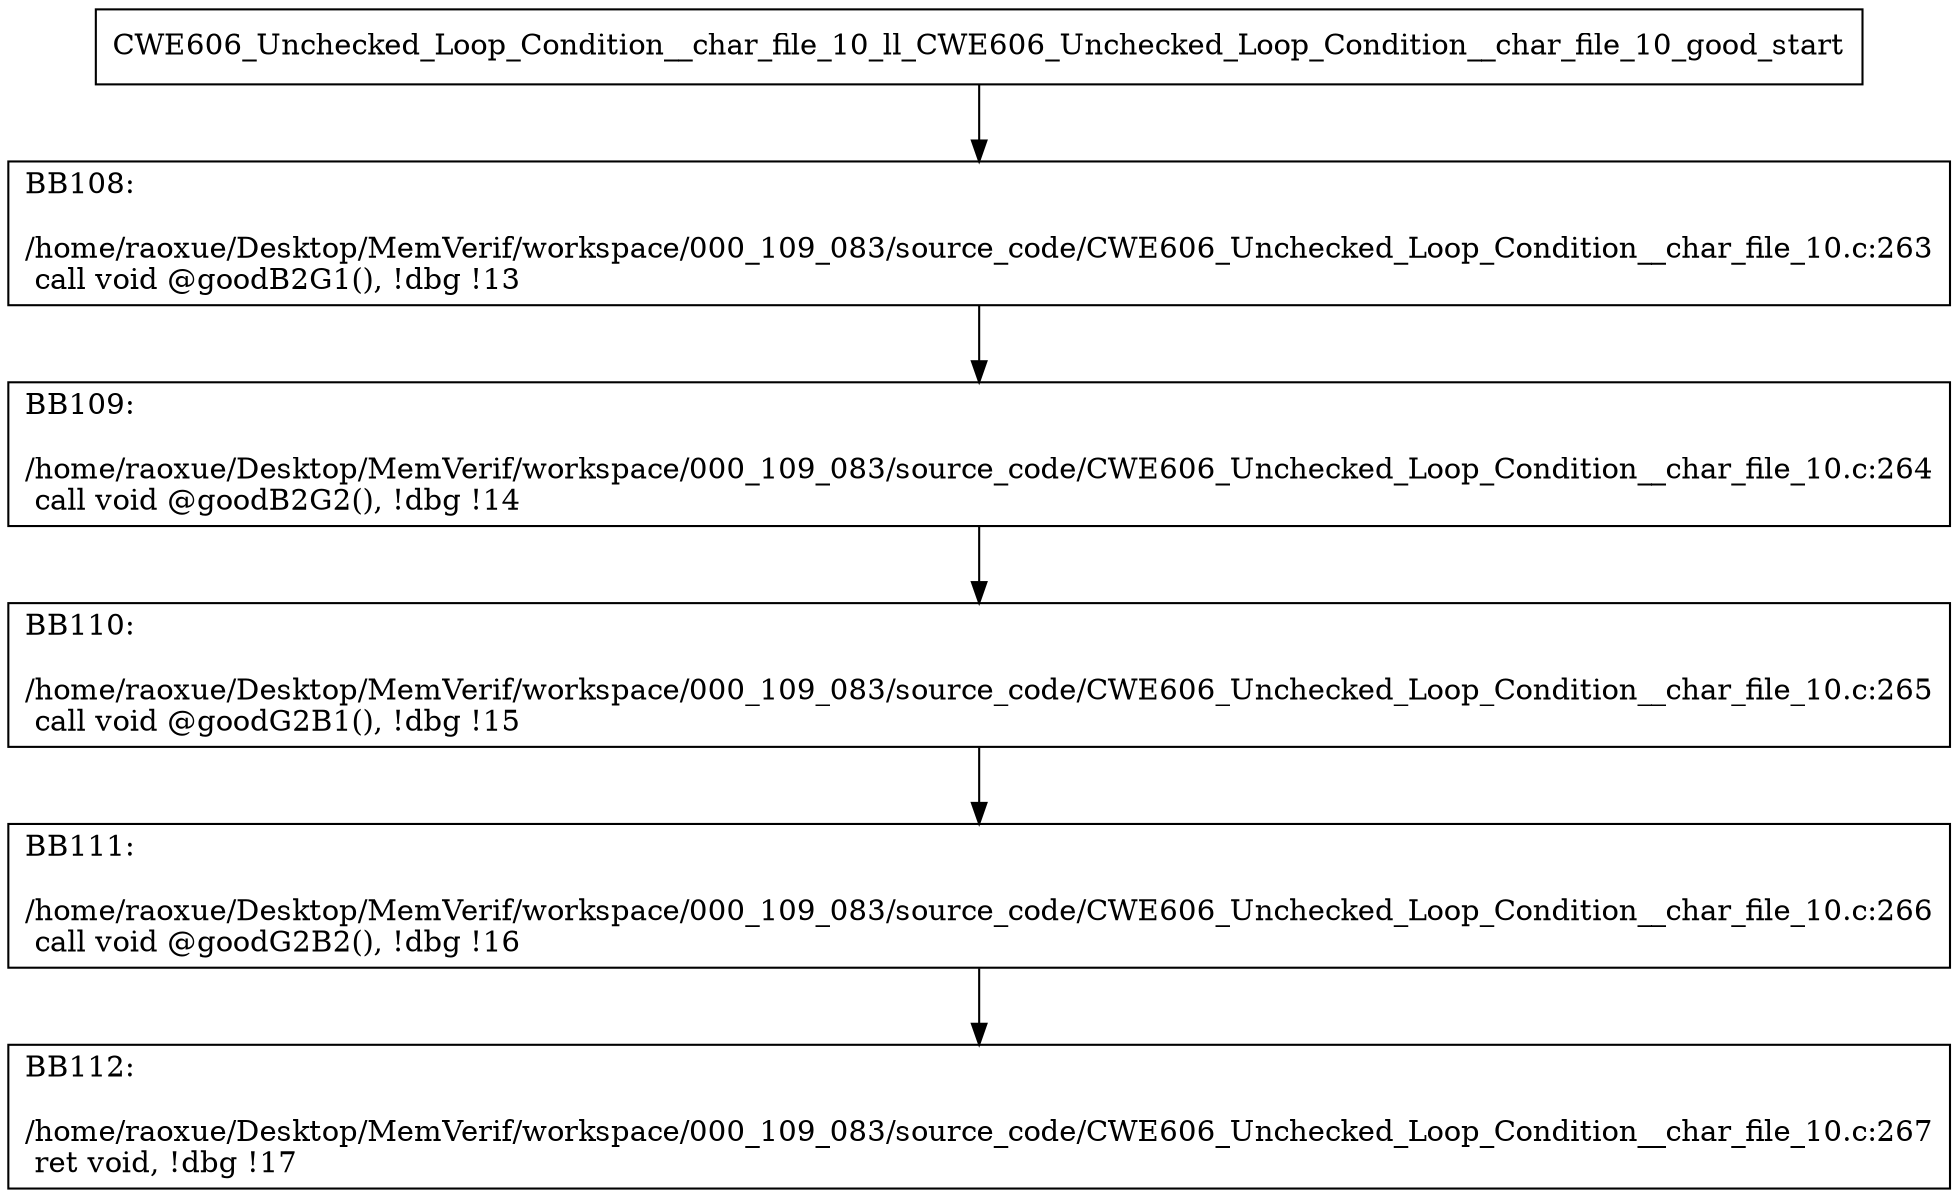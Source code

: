 digraph "CFG for'CWE606_Unchecked_Loop_Condition__char_file_10_ll_CWE606_Unchecked_Loop_Condition__char_file_10_good' function" {
	BBCWE606_Unchecked_Loop_Condition__char_file_10_ll_CWE606_Unchecked_Loop_Condition__char_file_10_good_start[shape=record,label="{CWE606_Unchecked_Loop_Condition__char_file_10_ll_CWE606_Unchecked_Loop_Condition__char_file_10_good_start}"];
	BBCWE606_Unchecked_Loop_Condition__char_file_10_ll_CWE606_Unchecked_Loop_Condition__char_file_10_good_start-> CWE606_Unchecked_Loop_Condition__char_file_10_ll_CWE606_Unchecked_Loop_Condition__char_file_10_goodBB108;
	CWE606_Unchecked_Loop_Condition__char_file_10_ll_CWE606_Unchecked_Loop_Condition__char_file_10_goodBB108 [shape=record, label="{BB108:\l\l/home/raoxue/Desktop/MemVerif/workspace/000_109_083/source_code/CWE606_Unchecked_Loop_Condition__char_file_10.c:263\l
  call void @goodB2G1(), !dbg !13\l
}"];
	CWE606_Unchecked_Loop_Condition__char_file_10_ll_CWE606_Unchecked_Loop_Condition__char_file_10_goodBB108-> CWE606_Unchecked_Loop_Condition__char_file_10_ll_CWE606_Unchecked_Loop_Condition__char_file_10_goodBB109;
	CWE606_Unchecked_Loop_Condition__char_file_10_ll_CWE606_Unchecked_Loop_Condition__char_file_10_goodBB109 [shape=record, label="{BB109:\l\l/home/raoxue/Desktop/MemVerif/workspace/000_109_083/source_code/CWE606_Unchecked_Loop_Condition__char_file_10.c:264\l
  call void @goodB2G2(), !dbg !14\l
}"];
	CWE606_Unchecked_Loop_Condition__char_file_10_ll_CWE606_Unchecked_Loop_Condition__char_file_10_goodBB109-> CWE606_Unchecked_Loop_Condition__char_file_10_ll_CWE606_Unchecked_Loop_Condition__char_file_10_goodBB110;
	CWE606_Unchecked_Loop_Condition__char_file_10_ll_CWE606_Unchecked_Loop_Condition__char_file_10_goodBB110 [shape=record, label="{BB110:\l\l/home/raoxue/Desktop/MemVerif/workspace/000_109_083/source_code/CWE606_Unchecked_Loop_Condition__char_file_10.c:265\l
  call void @goodG2B1(), !dbg !15\l
}"];
	CWE606_Unchecked_Loop_Condition__char_file_10_ll_CWE606_Unchecked_Loop_Condition__char_file_10_goodBB110-> CWE606_Unchecked_Loop_Condition__char_file_10_ll_CWE606_Unchecked_Loop_Condition__char_file_10_goodBB111;
	CWE606_Unchecked_Loop_Condition__char_file_10_ll_CWE606_Unchecked_Loop_Condition__char_file_10_goodBB111 [shape=record, label="{BB111:\l\l/home/raoxue/Desktop/MemVerif/workspace/000_109_083/source_code/CWE606_Unchecked_Loop_Condition__char_file_10.c:266\l
  call void @goodG2B2(), !dbg !16\l
}"];
	CWE606_Unchecked_Loop_Condition__char_file_10_ll_CWE606_Unchecked_Loop_Condition__char_file_10_goodBB111-> CWE606_Unchecked_Loop_Condition__char_file_10_ll_CWE606_Unchecked_Loop_Condition__char_file_10_goodBB112;
	CWE606_Unchecked_Loop_Condition__char_file_10_ll_CWE606_Unchecked_Loop_Condition__char_file_10_goodBB112 [shape=record, label="{BB112:\l\l/home/raoxue/Desktop/MemVerif/workspace/000_109_083/source_code/CWE606_Unchecked_Loop_Condition__char_file_10.c:267\l
  ret void, !dbg !17\l
}"];
}
